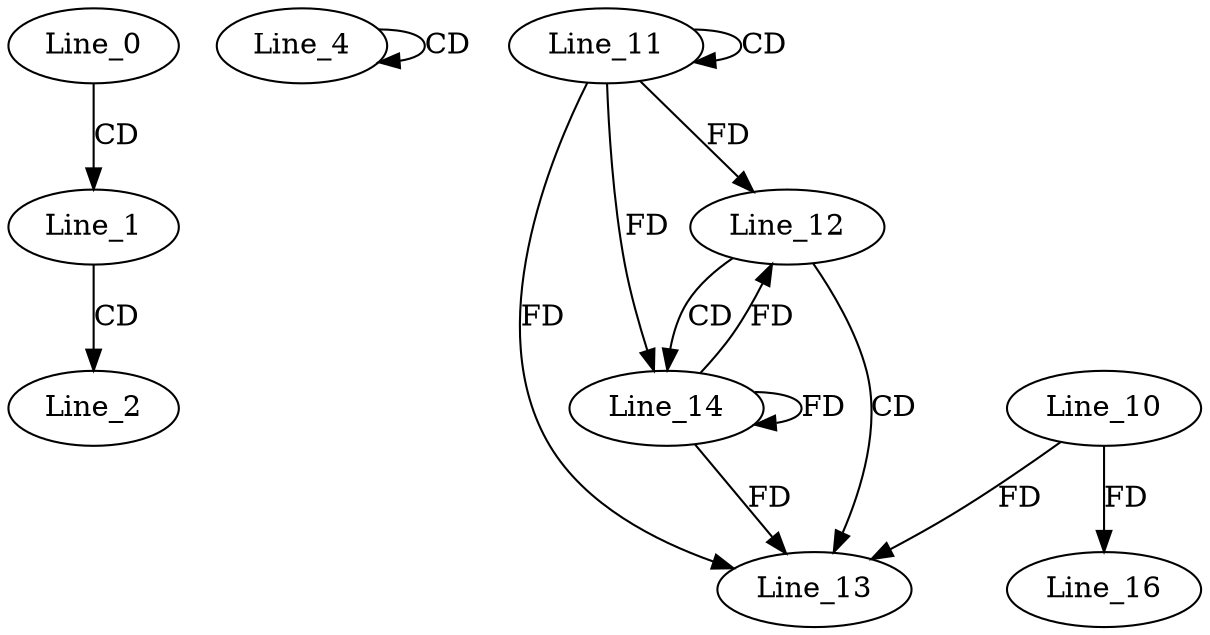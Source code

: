 digraph G {
  Line_0;
  Line_1;
  Line_2;
  Line_4;
  Line_4;
  Line_11;
  Line_11;
  Line_12;
  Line_13;
  Line_10;
  Line_14;
  Line_14;
  Line_16;
  Line_0 -> Line_1 [ label="CD" ];
  Line_1 -> Line_2 [ label="CD" ];
  Line_4 -> Line_4 [ label="CD" ];
  Line_11 -> Line_11 [ label="CD" ];
  Line_11 -> Line_12 [ label="FD" ];
  Line_12 -> Line_13 [ label="CD" ];
  Line_10 -> Line_13 [ label="FD" ];
  Line_11 -> Line_13 [ label="FD" ];
  Line_12 -> Line_14 [ label="CD" ];
  Line_14 -> Line_14 [ label="FD" ];
  Line_11 -> Line_14 [ label="FD" ];
  Line_10 -> Line_16 [ label="FD" ];
  Line_14 -> Line_12 [ label="FD" ];
  Line_14 -> Line_13 [ label="FD" ];
}
